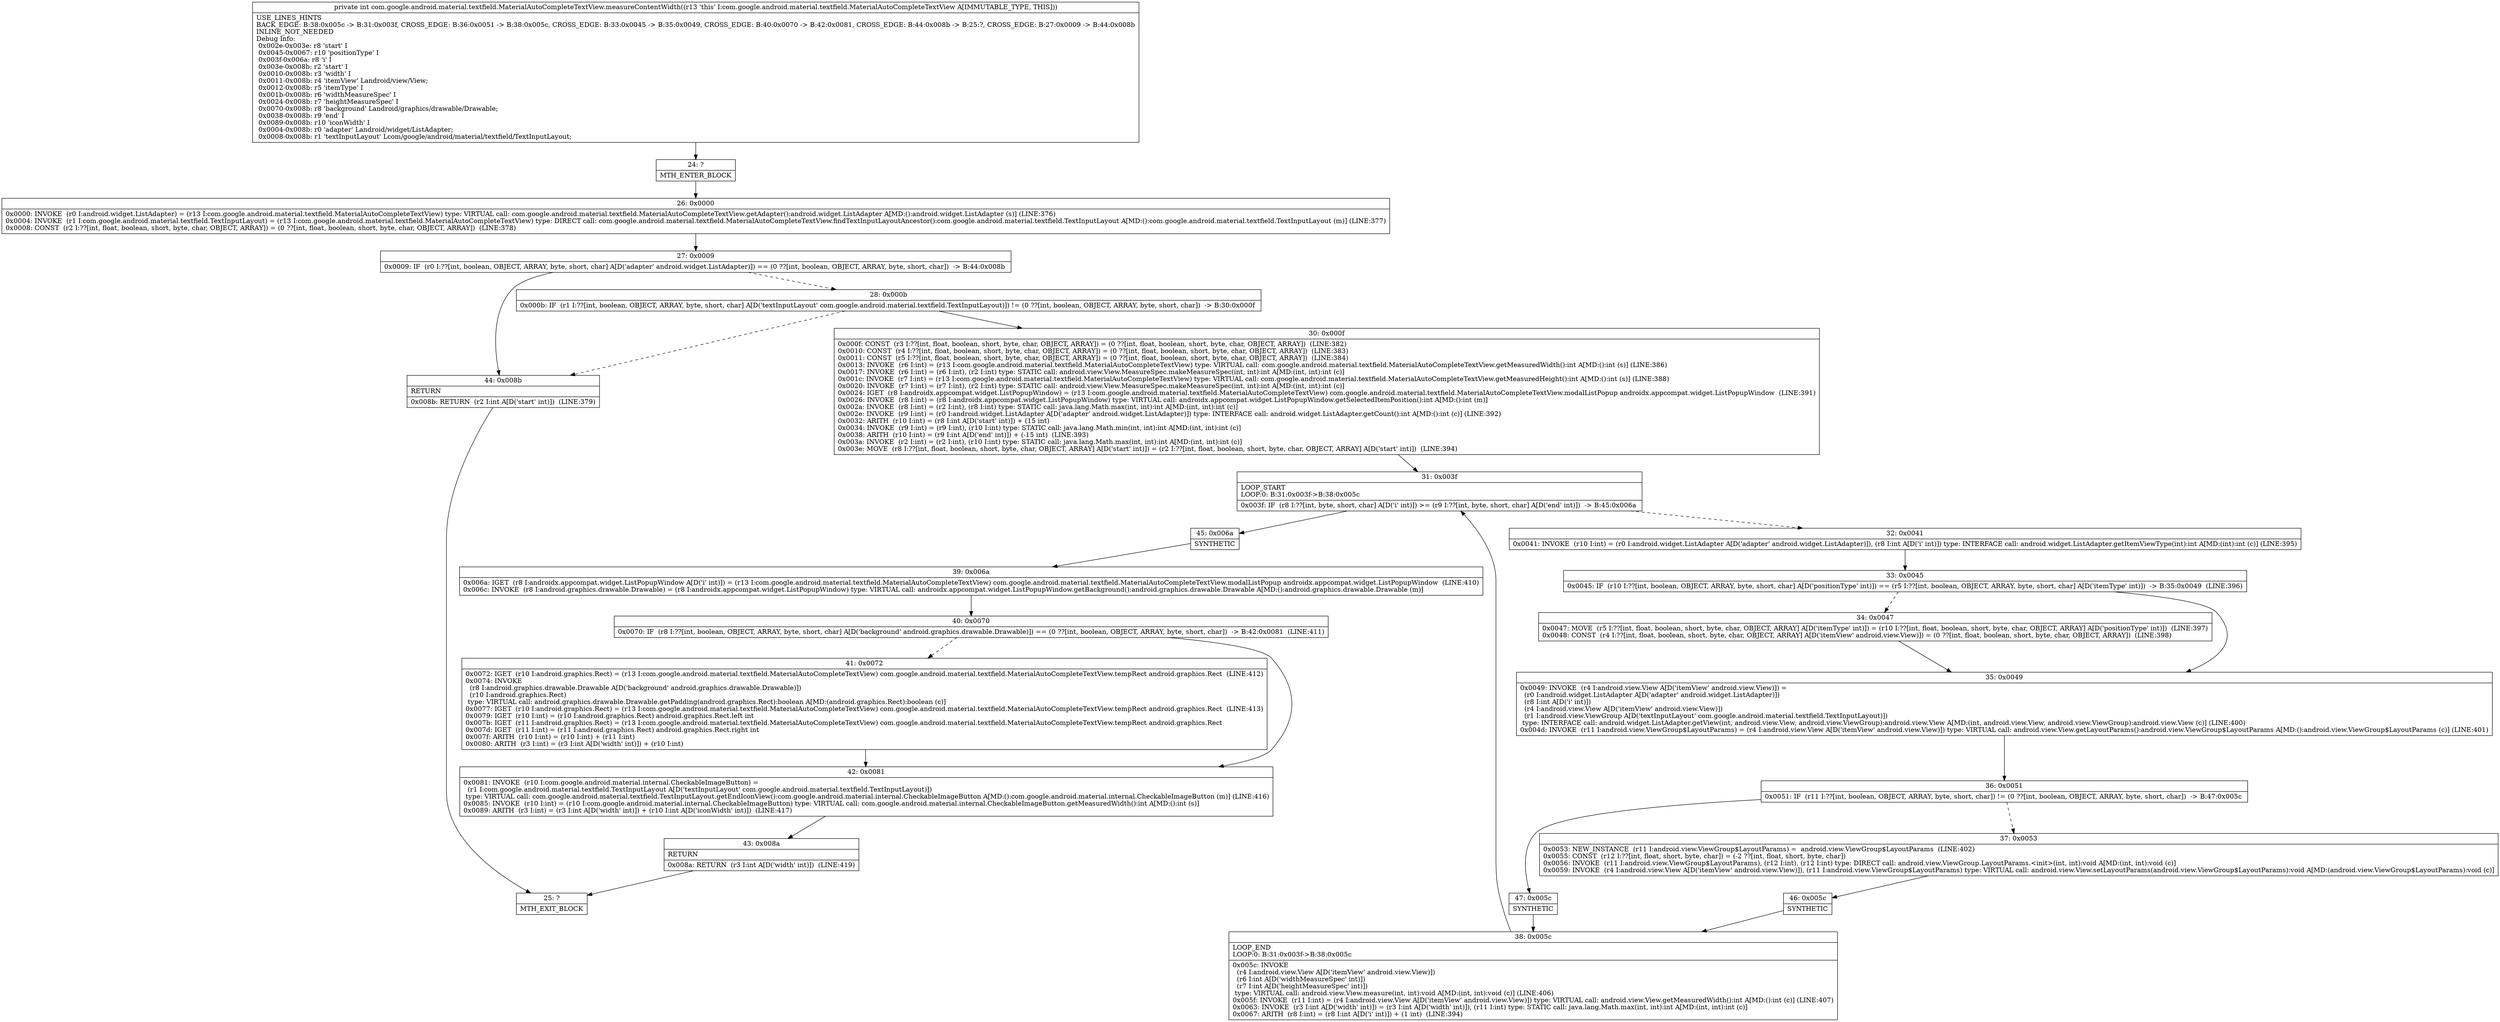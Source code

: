 digraph "CFG forcom.google.android.material.textfield.MaterialAutoCompleteTextView.measureContentWidth()I" {
Node_24 [shape=record,label="{24\:\ ?|MTH_ENTER_BLOCK\l}"];
Node_26 [shape=record,label="{26\:\ 0x0000|0x0000: INVOKE  (r0 I:android.widget.ListAdapter) = (r13 I:com.google.android.material.textfield.MaterialAutoCompleteTextView) type: VIRTUAL call: com.google.android.material.textfield.MaterialAutoCompleteTextView.getAdapter():android.widget.ListAdapter A[MD:():android.widget.ListAdapter (s)] (LINE:376)\l0x0004: INVOKE  (r1 I:com.google.android.material.textfield.TextInputLayout) = (r13 I:com.google.android.material.textfield.MaterialAutoCompleteTextView) type: DIRECT call: com.google.android.material.textfield.MaterialAutoCompleteTextView.findTextInputLayoutAncestor():com.google.android.material.textfield.TextInputLayout A[MD:():com.google.android.material.textfield.TextInputLayout (m)] (LINE:377)\l0x0008: CONST  (r2 I:??[int, float, boolean, short, byte, char, OBJECT, ARRAY]) = (0 ??[int, float, boolean, short, byte, char, OBJECT, ARRAY])  (LINE:378)\l}"];
Node_27 [shape=record,label="{27\:\ 0x0009|0x0009: IF  (r0 I:??[int, boolean, OBJECT, ARRAY, byte, short, char] A[D('adapter' android.widget.ListAdapter)]) == (0 ??[int, boolean, OBJECT, ARRAY, byte, short, char])  \-\> B:44:0x008b \l}"];
Node_28 [shape=record,label="{28\:\ 0x000b|0x000b: IF  (r1 I:??[int, boolean, OBJECT, ARRAY, byte, short, char] A[D('textInputLayout' com.google.android.material.textfield.TextInputLayout)]) != (0 ??[int, boolean, OBJECT, ARRAY, byte, short, char])  \-\> B:30:0x000f \l}"];
Node_30 [shape=record,label="{30\:\ 0x000f|0x000f: CONST  (r3 I:??[int, float, boolean, short, byte, char, OBJECT, ARRAY]) = (0 ??[int, float, boolean, short, byte, char, OBJECT, ARRAY])  (LINE:382)\l0x0010: CONST  (r4 I:??[int, float, boolean, short, byte, char, OBJECT, ARRAY]) = (0 ??[int, float, boolean, short, byte, char, OBJECT, ARRAY])  (LINE:383)\l0x0011: CONST  (r5 I:??[int, float, boolean, short, byte, char, OBJECT, ARRAY]) = (0 ??[int, float, boolean, short, byte, char, OBJECT, ARRAY])  (LINE:384)\l0x0013: INVOKE  (r6 I:int) = (r13 I:com.google.android.material.textfield.MaterialAutoCompleteTextView) type: VIRTUAL call: com.google.android.material.textfield.MaterialAutoCompleteTextView.getMeasuredWidth():int A[MD:():int (s)] (LINE:386)\l0x0017: INVOKE  (r6 I:int) = (r6 I:int), (r2 I:int) type: STATIC call: android.view.View.MeasureSpec.makeMeasureSpec(int, int):int A[MD:(int, int):int (c)]\l0x001c: INVOKE  (r7 I:int) = (r13 I:com.google.android.material.textfield.MaterialAutoCompleteTextView) type: VIRTUAL call: com.google.android.material.textfield.MaterialAutoCompleteTextView.getMeasuredHeight():int A[MD:():int (s)] (LINE:388)\l0x0020: INVOKE  (r7 I:int) = (r7 I:int), (r2 I:int) type: STATIC call: android.view.View.MeasureSpec.makeMeasureSpec(int, int):int A[MD:(int, int):int (c)]\l0x0024: IGET  (r8 I:androidx.appcompat.widget.ListPopupWindow) = (r13 I:com.google.android.material.textfield.MaterialAutoCompleteTextView) com.google.android.material.textfield.MaterialAutoCompleteTextView.modalListPopup androidx.appcompat.widget.ListPopupWindow  (LINE:391)\l0x0026: INVOKE  (r8 I:int) = (r8 I:androidx.appcompat.widget.ListPopupWindow) type: VIRTUAL call: androidx.appcompat.widget.ListPopupWindow.getSelectedItemPosition():int A[MD:():int (m)]\l0x002a: INVOKE  (r8 I:int) = (r2 I:int), (r8 I:int) type: STATIC call: java.lang.Math.max(int, int):int A[MD:(int, int):int (c)]\l0x002e: INVOKE  (r9 I:int) = (r0 I:android.widget.ListAdapter A[D('adapter' android.widget.ListAdapter)]) type: INTERFACE call: android.widget.ListAdapter.getCount():int A[MD:():int (c)] (LINE:392)\l0x0032: ARITH  (r10 I:int) = (r8 I:int A[D('start' int)]) + (15 int) \l0x0034: INVOKE  (r9 I:int) = (r9 I:int), (r10 I:int) type: STATIC call: java.lang.Math.min(int, int):int A[MD:(int, int):int (c)]\l0x0038: ARITH  (r10 I:int) = (r9 I:int A[D('end' int)]) + (\-15 int)  (LINE:393)\l0x003a: INVOKE  (r2 I:int) = (r2 I:int), (r10 I:int) type: STATIC call: java.lang.Math.max(int, int):int A[MD:(int, int):int (c)]\l0x003e: MOVE  (r8 I:??[int, float, boolean, short, byte, char, OBJECT, ARRAY] A[D('start' int)]) = (r2 I:??[int, float, boolean, short, byte, char, OBJECT, ARRAY] A[D('start' int)])  (LINE:394)\l}"];
Node_31 [shape=record,label="{31\:\ 0x003f|LOOP_START\lLOOP:0: B:31:0x003f\-\>B:38:0x005c\l|0x003f: IF  (r8 I:??[int, byte, short, char] A[D('i' int)]) \>= (r9 I:??[int, byte, short, char] A[D('end' int)])  \-\> B:45:0x006a \l}"];
Node_32 [shape=record,label="{32\:\ 0x0041|0x0041: INVOKE  (r10 I:int) = (r0 I:android.widget.ListAdapter A[D('adapter' android.widget.ListAdapter)]), (r8 I:int A[D('i' int)]) type: INTERFACE call: android.widget.ListAdapter.getItemViewType(int):int A[MD:(int):int (c)] (LINE:395)\l}"];
Node_33 [shape=record,label="{33\:\ 0x0045|0x0045: IF  (r10 I:??[int, boolean, OBJECT, ARRAY, byte, short, char] A[D('positionType' int)]) == (r5 I:??[int, boolean, OBJECT, ARRAY, byte, short, char] A[D('itemType' int)])  \-\> B:35:0x0049  (LINE:396)\l}"];
Node_34 [shape=record,label="{34\:\ 0x0047|0x0047: MOVE  (r5 I:??[int, float, boolean, short, byte, char, OBJECT, ARRAY] A[D('itemType' int)]) = (r10 I:??[int, float, boolean, short, byte, char, OBJECT, ARRAY] A[D('positionType' int)])  (LINE:397)\l0x0048: CONST  (r4 I:??[int, float, boolean, short, byte, char, OBJECT, ARRAY] A[D('itemView' android.view.View)]) = (0 ??[int, float, boolean, short, byte, char, OBJECT, ARRAY])  (LINE:398)\l}"];
Node_35 [shape=record,label="{35\:\ 0x0049|0x0049: INVOKE  (r4 I:android.view.View A[D('itemView' android.view.View)]) = \l  (r0 I:android.widget.ListAdapter A[D('adapter' android.widget.ListAdapter)])\l  (r8 I:int A[D('i' int)])\l  (r4 I:android.view.View A[D('itemView' android.view.View)])\l  (r1 I:android.view.ViewGroup A[D('textInputLayout' com.google.android.material.textfield.TextInputLayout)])\l type: INTERFACE call: android.widget.ListAdapter.getView(int, android.view.View, android.view.ViewGroup):android.view.View A[MD:(int, android.view.View, android.view.ViewGroup):android.view.View (c)] (LINE:400)\l0x004d: INVOKE  (r11 I:android.view.ViewGroup$LayoutParams) = (r4 I:android.view.View A[D('itemView' android.view.View)]) type: VIRTUAL call: android.view.View.getLayoutParams():android.view.ViewGroup$LayoutParams A[MD:():android.view.ViewGroup$LayoutParams (c)] (LINE:401)\l}"];
Node_36 [shape=record,label="{36\:\ 0x0051|0x0051: IF  (r11 I:??[int, boolean, OBJECT, ARRAY, byte, short, char]) != (0 ??[int, boolean, OBJECT, ARRAY, byte, short, char])  \-\> B:47:0x005c \l}"];
Node_37 [shape=record,label="{37\:\ 0x0053|0x0053: NEW_INSTANCE  (r11 I:android.view.ViewGroup$LayoutParams) =  android.view.ViewGroup$LayoutParams  (LINE:402)\l0x0055: CONST  (r12 I:??[int, float, short, byte, char]) = (\-2 ??[int, float, short, byte, char]) \l0x0056: INVOKE  (r11 I:android.view.ViewGroup$LayoutParams), (r12 I:int), (r12 I:int) type: DIRECT call: android.view.ViewGroup.LayoutParams.\<init\>(int, int):void A[MD:(int, int):void (c)]\l0x0059: INVOKE  (r4 I:android.view.View A[D('itemView' android.view.View)]), (r11 I:android.view.ViewGroup$LayoutParams) type: VIRTUAL call: android.view.View.setLayoutParams(android.view.ViewGroup$LayoutParams):void A[MD:(android.view.ViewGroup$LayoutParams):void (c)]\l}"];
Node_46 [shape=record,label="{46\:\ 0x005c|SYNTHETIC\l}"];
Node_38 [shape=record,label="{38\:\ 0x005c|LOOP_END\lLOOP:0: B:31:0x003f\-\>B:38:0x005c\l|0x005c: INVOKE  \l  (r4 I:android.view.View A[D('itemView' android.view.View)])\l  (r6 I:int A[D('widthMeasureSpec' int)])\l  (r7 I:int A[D('heightMeasureSpec' int)])\l type: VIRTUAL call: android.view.View.measure(int, int):void A[MD:(int, int):void (c)] (LINE:406)\l0x005f: INVOKE  (r11 I:int) = (r4 I:android.view.View A[D('itemView' android.view.View)]) type: VIRTUAL call: android.view.View.getMeasuredWidth():int A[MD:():int (c)] (LINE:407)\l0x0063: INVOKE  (r3 I:int A[D('width' int)]) = (r3 I:int A[D('width' int)]), (r11 I:int) type: STATIC call: java.lang.Math.max(int, int):int A[MD:(int, int):int (c)]\l0x0067: ARITH  (r8 I:int) = (r8 I:int A[D('i' int)]) + (1 int)  (LINE:394)\l}"];
Node_47 [shape=record,label="{47\:\ 0x005c|SYNTHETIC\l}"];
Node_45 [shape=record,label="{45\:\ 0x006a|SYNTHETIC\l}"];
Node_39 [shape=record,label="{39\:\ 0x006a|0x006a: IGET  (r8 I:androidx.appcompat.widget.ListPopupWindow A[D('i' int)]) = (r13 I:com.google.android.material.textfield.MaterialAutoCompleteTextView) com.google.android.material.textfield.MaterialAutoCompleteTextView.modalListPopup androidx.appcompat.widget.ListPopupWindow  (LINE:410)\l0x006c: INVOKE  (r8 I:android.graphics.drawable.Drawable) = (r8 I:androidx.appcompat.widget.ListPopupWindow) type: VIRTUAL call: androidx.appcompat.widget.ListPopupWindow.getBackground():android.graphics.drawable.Drawable A[MD:():android.graphics.drawable.Drawable (m)]\l}"];
Node_40 [shape=record,label="{40\:\ 0x0070|0x0070: IF  (r8 I:??[int, boolean, OBJECT, ARRAY, byte, short, char] A[D('background' android.graphics.drawable.Drawable)]) == (0 ??[int, boolean, OBJECT, ARRAY, byte, short, char])  \-\> B:42:0x0081  (LINE:411)\l}"];
Node_41 [shape=record,label="{41\:\ 0x0072|0x0072: IGET  (r10 I:android.graphics.Rect) = (r13 I:com.google.android.material.textfield.MaterialAutoCompleteTextView) com.google.android.material.textfield.MaterialAutoCompleteTextView.tempRect android.graphics.Rect  (LINE:412)\l0x0074: INVOKE  \l  (r8 I:android.graphics.drawable.Drawable A[D('background' android.graphics.drawable.Drawable)])\l  (r10 I:android.graphics.Rect)\l type: VIRTUAL call: android.graphics.drawable.Drawable.getPadding(android.graphics.Rect):boolean A[MD:(android.graphics.Rect):boolean (c)]\l0x0077: IGET  (r10 I:android.graphics.Rect) = (r13 I:com.google.android.material.textfield.MaterialAutoCompleteTextView) com.google.android.material.textfield.MaterialAutoCompleteTextView.tempRect android.graphics.Rect  (LINE:413)\l0x0079: IGET  (r10 I:int) = (r10 I:android.graphics.Rect) android.graphics.Rect.left int \l0x007b: IGET  (r11 I:android.graphics.Rect) = (r13 I:com.google.android.material.textfield.MaterialAutoCompleteTextView) com.google.android.material.textfield.MaterialAutoCompleteTextView.tempRect android.graphics.Rect \l0x007d: IGET  (r11 I:int) = (r11 I:android.graphics.Rect) android.graphics.Rect.right int \l0x007f: ARITH  (r10 I:int) = (r10 I:int) + (r11 I:int) \l0x0080: ARITH  (r3 I:int) = (r3 I:int A[D('width' int)]) + (r10 I:int) \l}"];
Node_42 [shape=record,label="{42\:\ 0x0081|0x0081: INVOKE  (r10 I:com.google.android.material.internal.CheckableImageButton) = \l  (r1 I:com.google.android.material.textfield.TextInputLayout A[D('textInputLayout' com.google.android.material.textfield.TextInputLayout)])\l type: VIRTUAL call: com.google.android.material.textfield.TextInputLayout.getEndIconView():com.google.android.material.internal.CheckableImageButton A[MD:():com.google.android.material.internal.CheckableImageButton (m)] (LINE:416)\l0x0085: INVOKE  (r10 I:int) = (r10 I:com.google.android.material.internal.CheckableImageButton) type: VIRTUAL call: com.google.android.material.internal.CheckableImageButton.getMeasuredWidth():int A[MD:():int (s)]\l0x0089: ARITH  (r3 I:int) = (r3 I:int A[D('width' int)]) + (r10 I:int A[D('iconWidth' int)])  (LINE:417)\l}"];
Node_43 [shape=record,label="{43\:\ 0x008a|RETURN\l|0x008a: RETURN  (r3 I:int A[D('width' int)])  (LINE:419)\l}"];
Node_25 [shape=record,label="{25\:\ ?|MTH_EXIT_BLOCK\l}"];
Node_44 [shape=record,label="{44\:\ 0x008b|RETURN\l|0x008b: RETURN  (r2 I:int A[D('start' int)])  (LINE:379)\l}"];
MethodNode[shape=record,label="{private int com.google.android.material.textfield.MaterialAutoCompleteTextView.measureContentWidth((r13 'this' I:com.google.android.material.textfield.MaterialAutoCompleteTextView A[IMMUTABLE_TYPE, THIS]))  | USE_LINES_HINTS\lBACK_EDGE: B:38:0x005c \-\> B:31:0x003f, CROSS_EDGE: B:36:0x0051 \-\> B:38:0x005c, CROSS_EDGE: B:33:0x0045 \-\> B:35:0x0049, CROSS_EDGE: B:40:0x0070 \-\> B:42:0x0081, CROSS_EDGE: B:44:0x008b \-\> B:25:?, CROSS_EDGE: B:27:0x0009 \-\> B:44:0x008b\lINLINE_NOT_NEEDED\lDebug Info:\l  0x002e\-0x003e: r8 'start' I\l  0x0045\-0x0067: r10 'positionType' I\l  0x003f\-0x006a: r8 'i' I\l  0x003e\-0x008b: r2 'start' I\l  0x0010\-0x008b: r3 'width' I\l  0x0011\-0x008b: r4 'itemView' Landroid\/view\/View;\l  0x0012\-0x008b: r5 'itemType' I\l  0x001b\-0x008b: r6 'widthMeasureSpec' I\l  0x0024\-0x008b: r7 'heightMeasureSpec' I\l  0x0070\-0x008b: r8 'background' Landroid\/graphics\/drawable\/Drawable;\l  0x0038\-0x008b: r9 'end' I\l  0x0089\-0x008b: r10 'iconWidth' I\l  0x0004\-0x008b: r0 'adapter' Landroid\/widget\/ListAdapter;\l  0x0008\-0x008b: r1 'textInputLayout' Lcom\/google\/android\/material\/textfield\/TextInputLayout;\l}"];
MethodNode -> Node_24;Node_24 -> Node_26;
Node_26 -> Node_27;
Node_27 -> Node_28[style=dashed];
Node_27 -> Node_44;
Node_28 -> Node_30;
Node_28 -> Node_44[style=dashed];
Node_30 -> Node_31;
Node_31 -> Node_32[style=dashed];
Node_31 -> Node_45;
Node_32 -> Node_33;
Node_33 -> Node_34[style=dashed];
Node_33 -> Node_35;
Node_34 -> Node_35;
Node_35 -> Node_36;
Node_36 -> Node_37[style=dashed];
Node_36 -> Node_47;
Node_37 -> Node_46;
Node_46 -> Node_38;
Node_38 -> Node_31;
Node_47 -> Node_38;
Node_45 -> Node_39;
Node_39 -> Node_40;
Node_40 -> Node_41[style=dashed];
Node_40 -> Node_42;
Node_41 -> Node_42;
Node_42 -> Node_43;
Node_43 -> Node_25;
Node_44 -> Node_25;
}

